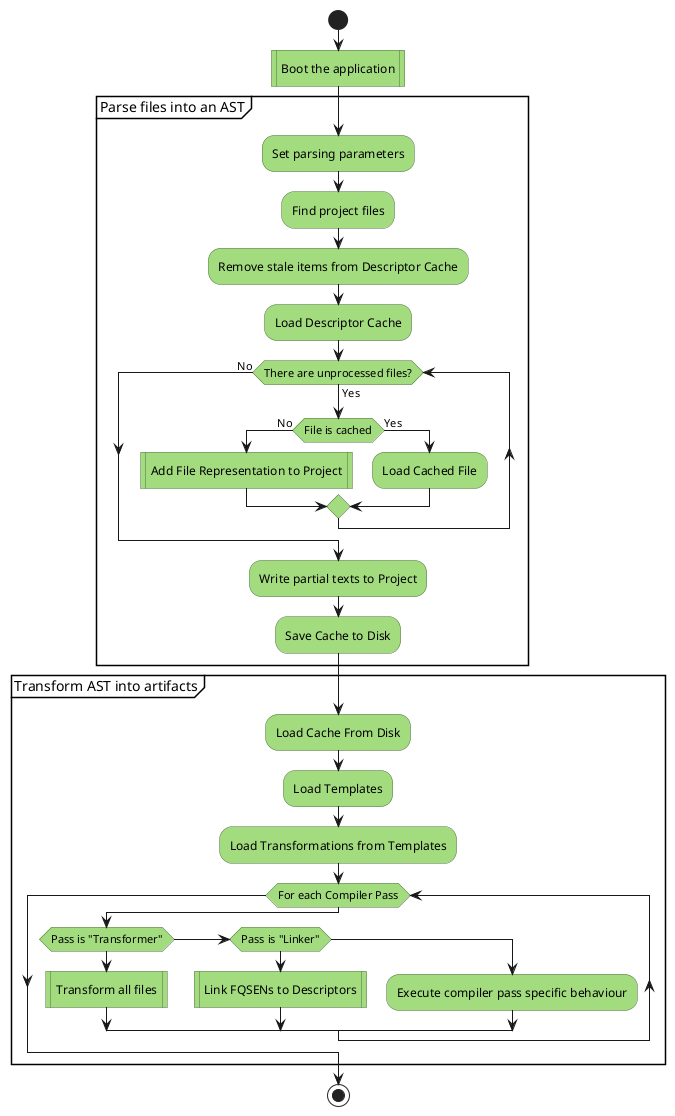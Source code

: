 @startuml
    skinparam activityBorderColor #516f42
    skinparam activityBackgroundColor #a3dc7f
    skinparam shadowing false

    start

    :Boot the application|

    partition "Parse files into an AST" {
       :Set parsing parameters;
       :Find project files;
       :Remove stale items from Descriptor Cache;
       :Load Descriptor Cache;

       while (There are unprocessed files?) is (Yes)
           if (File is cached) then (No)
               :Add File Representation to Project|
           else (Yes)
               :Load Cached File;
           endif;
       endwhile (No);

       :Write partial texts to Project;
       :Save Cache to Disk;
    }

    partition "Transform AST into artifacts" {
       :Load Cache From Disk;
       :Load Templates;
       :Load Transformations from Templates;

       while (For each Compiler Pass)
               if (Pass is "Transformer")
                   :Transform all files|
               elseif (Pass is "Linker")
                   :Link FQSENs to Descriptors|
               else
                 :Execute compiler pass specific behaviour;
               endif;
       endwhile;

    }

    stop
@enduml